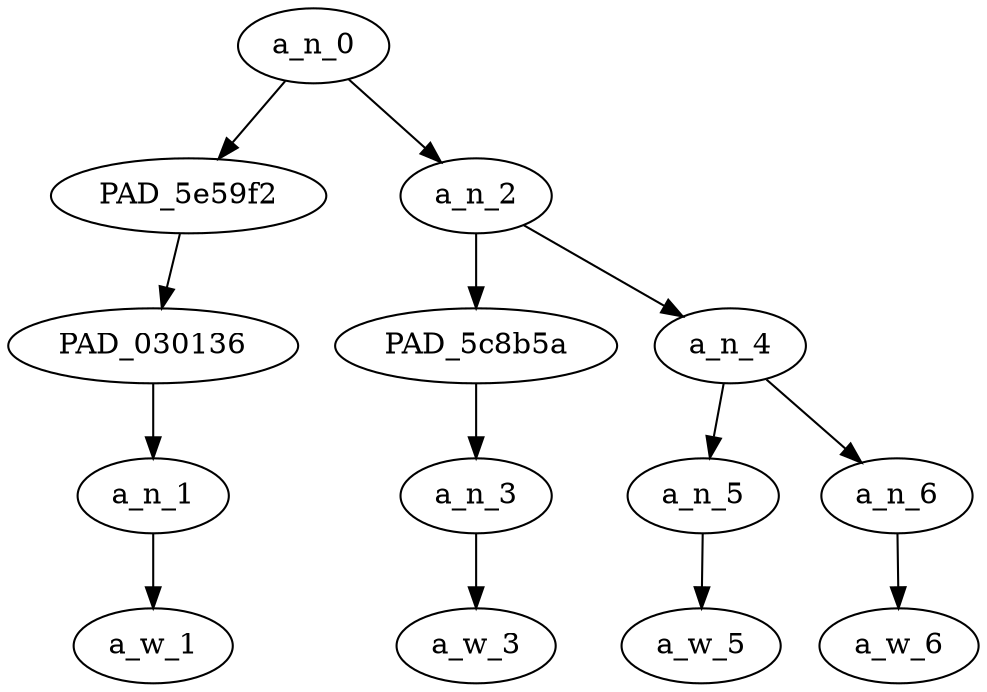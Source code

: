 strict digraph "" {
	a_n_0	[div_dir=1,
		index=0,
		level=4,
		pos="0.875,4!",
		text_span="[0, 1, 2, 3]",
		value=1.00000005];
	PAD_5e59f2	[div_dir=1,
		index=0,
		level=3,
		pos="0.0,3!",
		text_span="[0]",
		value=0.21988965];
	a_n_0 -> PAD_5e59f2;
	a_n_2	[div_dir=-1,
		index=1,
		level=3,
		pos="1.75,3!",
		text_span="[1, 2, 3]",
		value=0.77960689];
	a_n_0 -> a_n_2;
	PAD_030136	[div_dir=1,
		index=0,
		level=2,
		pos="0.0,2!",
		text_span="[0]",
		value=0.21988965];
	PAD_5e59f2 -> PAD_030136;
	a_n_1	[div_dir=1,
		index=0,
		level=1,
		pos="0.0,1!",
		text_span="[0]",
		value=0.21988965];
	PAD_030136 -> a_n_1;
	a_w_1	[div_dir=0,
		index=0,
		level=0,
		pos="0,0!",
		text_span="[0]",
		value=definition];
	a_n_1 -> a_w_1;
	PAD_5c8b5a	[div_dir=1,
		index=1,
		level=2,
		pos="1.0,2!",
		text_span="[1]",
		value=0.20021399];
	a_n_2 -> PAD_5c8b5a;
	a_n_4	[div_dir=-1,
		index=2,
		level=2,
		pos="2.5,2!",
		text_span="[2, 3]",
		value=0.57921651];
	a_n_2 -> a_n_4;
	a_n_3	[div_dir=1,
		index=1,
		level=1,
		pos="1.0,1!",
		text_span="[1]",
		value=0.20021399];
	PAD_5c8b5a -> a_n_3;
	a_w_3	[div_dir=0,
		index=1,
		level=0,
		pos="1,0!",
		text_span="[1]",
		value=of];
	a_n_3 -> a_w_3;
	a_n_5	[div_dir=1,
		index=2,
		level=1,
		pos="2.0,1!",
		text_span="[2]",
		value=0.28811664];
	a_n_4 -> a_n_5;
	a_n_6	[div_dir=-1,
		index=3,
		level=1,
		pos="3.0,1!",
		text_span="[3]",
		value=0.29081714];
	a_n_4 -> a_n_6;
	a_w_5	[div_dir=0,
		index=2,
		level=0,
		pos="2,0!",
		text_span="[2]",
		value=white];
	a_n_5 -> a_w_5;
	a_w_6	[div_dir=0,
		index=3,
		level=0,
		pos="3,0!",
		text_span="[3]",
		value=privilege];
	a_n_6 -> a_w_6;
}
